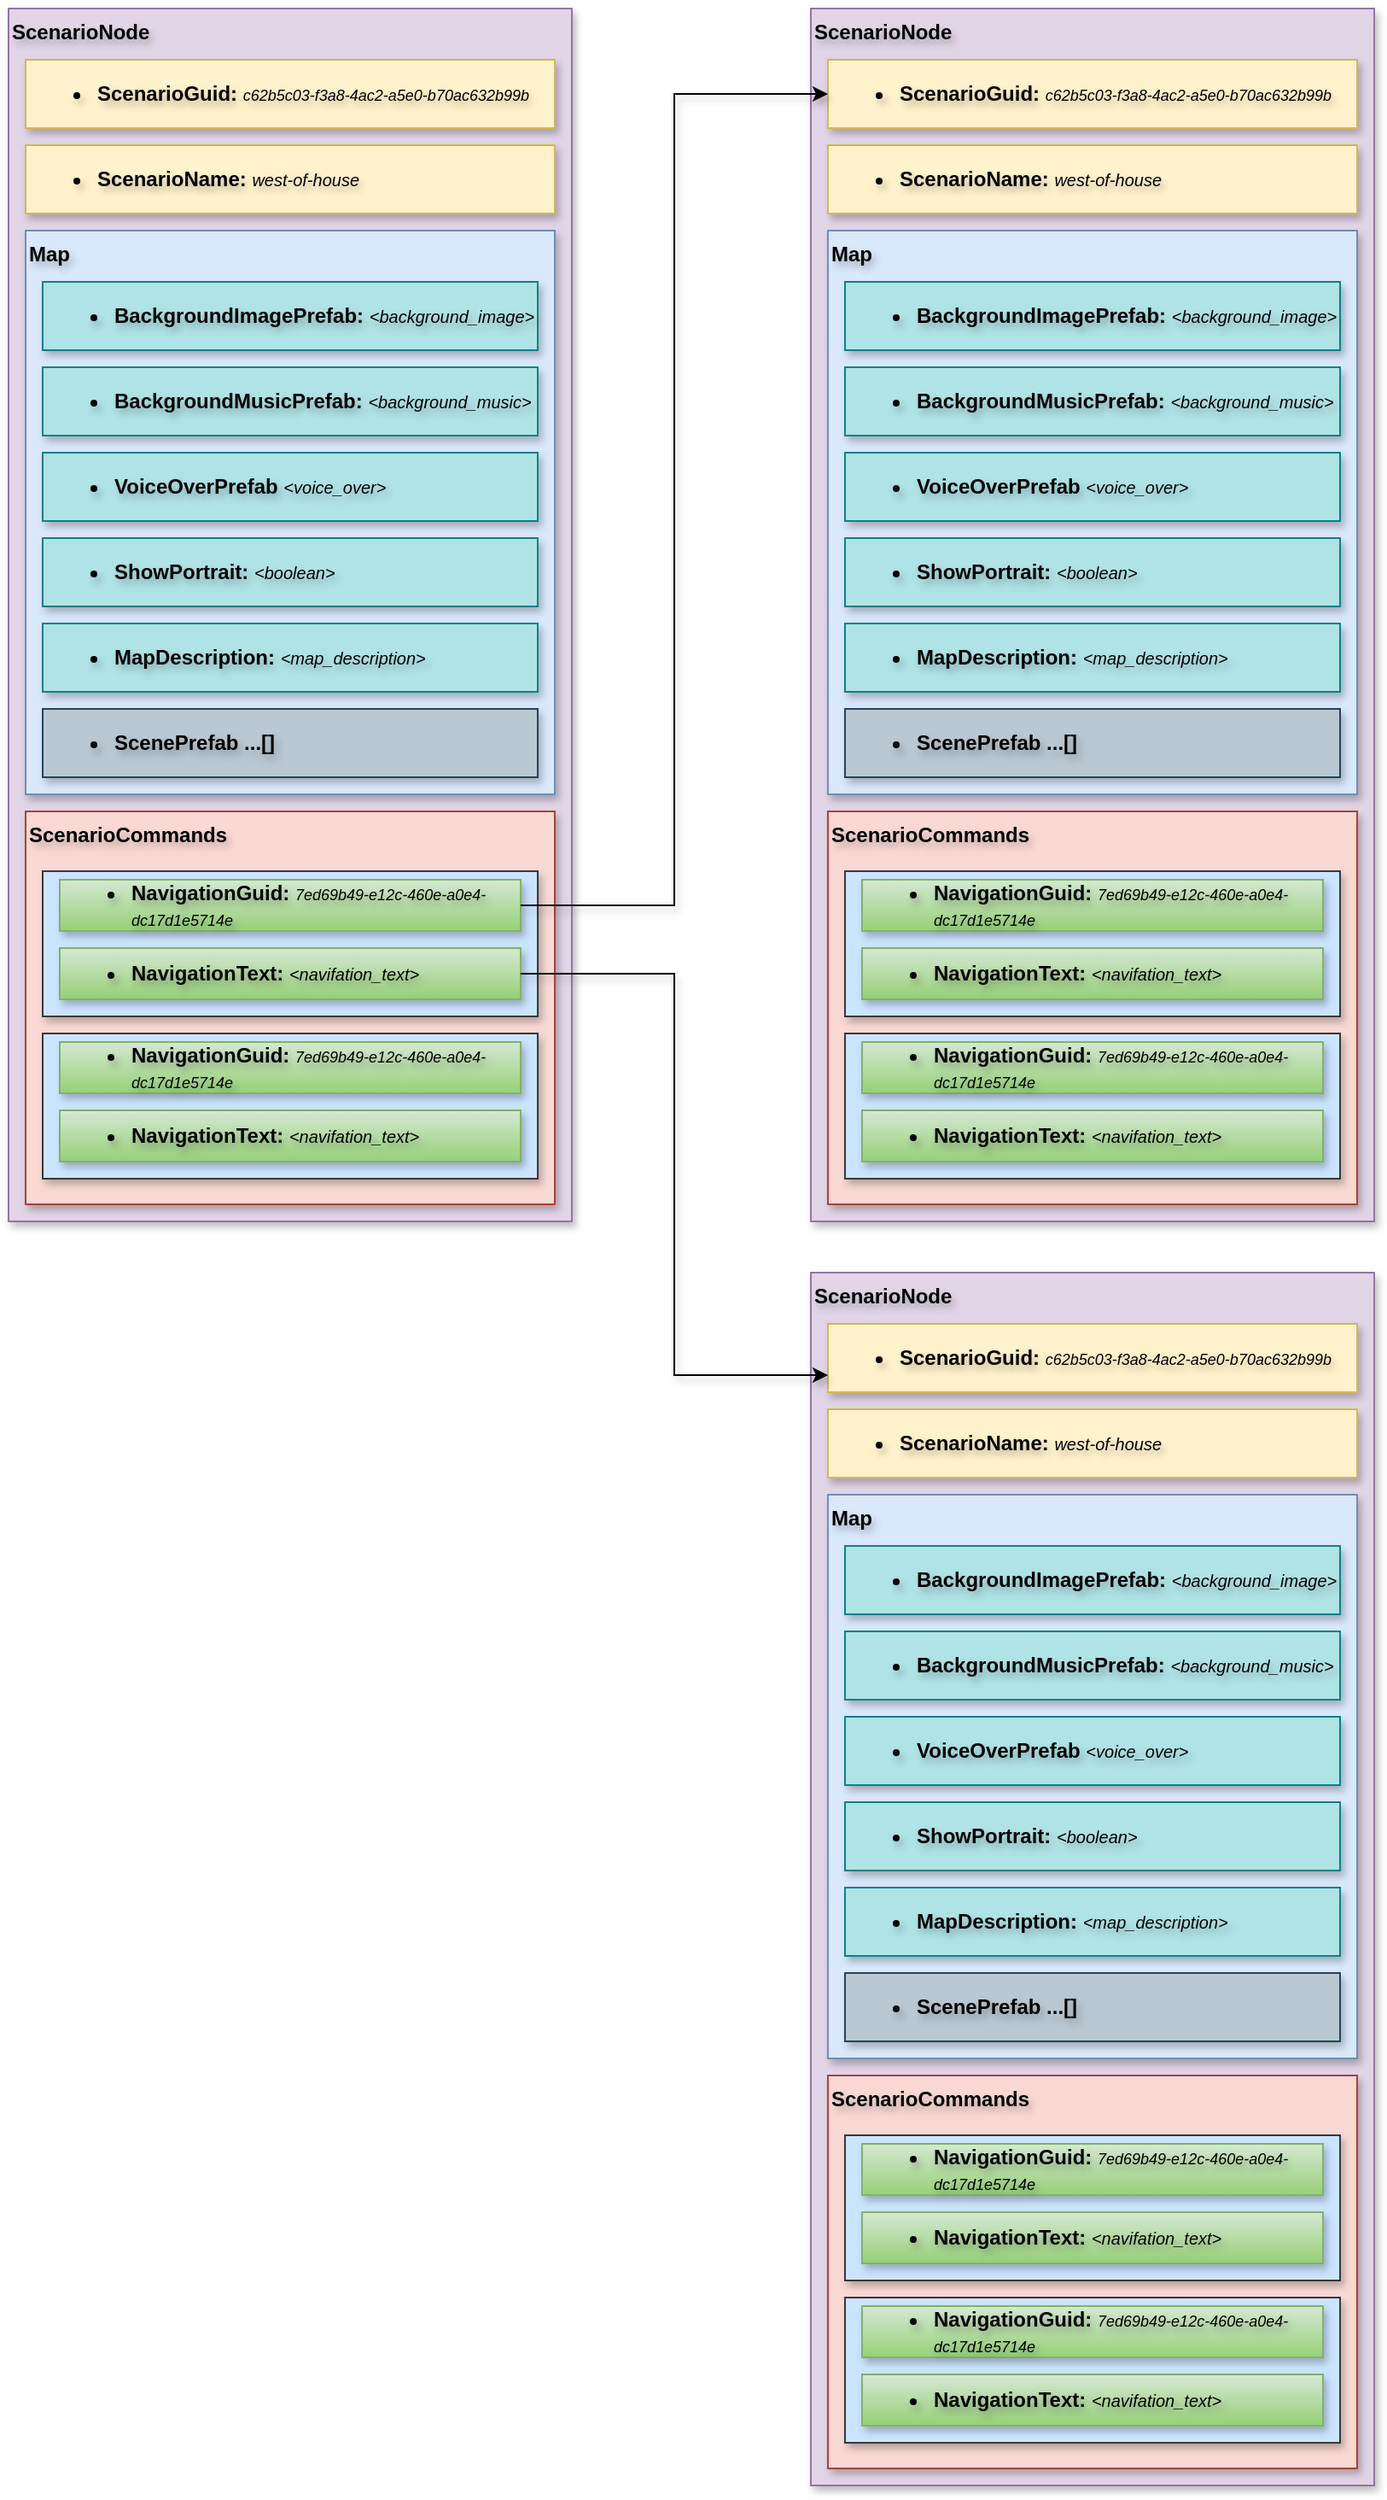 <mxfile version="26.1.1">
  <diagram id="C5RBs43oDa-KdzZeNtuy" name="Page-1">
    <mxGraphModel dx="1366" dy="982" grid="1" gridSize="10" guides="1" tooltips="1" connect="1" arrows="1" fold="1" page="1" pageScale="1" pageWidth="827" pageHeight="1169" math="0" shadow="0">
      <root>
        <mxCell id="WIyWlLk6GJQsqaUBKTNV-0" />
        <mxCell id="WIyWlLk6GJQsqaUBKTNV-1" parent="WIyWlLk6GJQsqaUBKTNV-0" />
        <mxCell id="0g_71RgqN2uWxOdEB8ib-0" value="ScenarioNode" style="rounded=0;whiteSpace=wrap;html=1;shadow=1;fillColor=#e1d5e7;strokeColor=#9673a6;verticalAlign=top;align=left;fontStyle=1;textShadow=1;" parent="WIyWlLk6GJQsqaUBKTNV-1" vertex="1">
          <mxGeometry x="40" y="80" width="330" height="710" as="geometry" />
        </mxCell>
        <mxCell id="0g_71RgqN2uWxOdEB8ib-8" value="&lt;ul&gt;&lt;li&gt;&lt;b&gt;ScenarioGuid:&amp;nbsp;&lt;/b&gt;&lt;i&gt;&lt;font style=&quot;font-size: 9px;&quot;&gt;c62b5c03-f3a8-4ac2-a5e0-b70ac632b99b&lt;/font&gt;&lt;/i&gt;&lt;/li&gt;&lt;/ul&gt;" style="rounded=0;whiteSpace=wrap;html=1;shadow=1;fillColor=#fff2cc;strokeColor=#d6b656;textShadow=1;align=left;" parent="WIyWlLk6GJQsqaUBKTNV-1" vertex="1">
          <mxGeometry x="50" y="110" width="310" height="40" as="geometry" />
        </mxCell>
        <mxCell id="0g_71RgqN2uWxOdEB8ib-10" value="&lt;ul&gt;&lt;li&gt;&lt;b&gt;ScenarioName: &lt;/b&gt;&lt;font style=&quot;&quot; size=&quot;1&quot;&gt;&lt;i style=&quot;&quot;&gt;west-of-house&lt;/i&gt;&lt;/font&gt;&lt;/li&gt;&lt;/ul&gt;" style="rounded=0;whiteSpace=wrap;html=1;shadow=1;fillColor=#fff2cc;strokeColor=#d6b656;textShadow=1;align=left;" parent="WIyWlLk6GJQsqaUBKTNV-1" vertex="1">
          <mxGeometry x="50" y="160" width="310" height="40" as="geometry" />
        </mxCell>
        <mxCell id="0g_71RgqN2uWxOdEB8ib-11" value="Map" style="rounded=0;whiteSpace=wrap;html=1;fontStyle=1;textShadow=1;verticalAlign=top;align=left;shadow=1;fillColor=#dae8fc;strokeColor=#6c8ebf;" parent="WIyWlLk6GJQsqaUBKTNV-1" vertex="1">
          <mxGeometry x="50" y="210" width="310" height="330" as="geometry" />
        </mxCell>
        <mxCell id="0g_71RgqN2uWxOdEB8ib-12" value="&lt;ul&gt;&lt;li&gt;BackgroundImagePrefab: &lt;span style=&quot;font-weight: normal;&quot;&gt;&lt;font style=&quot;font-size: 10px;&quot;&gt;&lt;i&gt;&amp;lt;background_image&amp;gt;&lt;/i&gt;&lt;/font&gt;&lt;/span&gt;&lt;/li&gt;&lt;/ul&gt;" style="rounded=0;whiteSpace=wrap;html=1;shadow=1;fillColor=#b0e3e6;strokeColor=#0e8088;fontStyle=1;textShadow=1;align=left;" parent="WIyWlLk6GJQsqaUBKTNV-1" vertex="1">
          <mxGeometry x="60" y="240" width="290" height="40" as="geometry" />
        </mxCell>
        <mxCell id="0g_71RgqN2uWxOdEB8ib-13" value="&lt;ul&gt;&lt;li&gt;BackgroundMusicPrefab: &lt;span style=&quot;font-weight: normal;&quot;&gt;&lt;font style=&quot;font-size: 10px;&quot;&gt;&lt;i&gt;&amp;lt;background_music&amp;gt;&lt;/i&gt;&lt;/font&gt;&lt;/span&gt;&lt;/li&gt;&lt;/ul&gt;" style="rounded=0;whiteSpace=wrap;html=1;shadow=1;fillColor=#b0e3e6;strokeColor=#0e8088;fontStyle=1;textShadow=1;align=left;" parent="WIyWlLk6GJQsqaUBKTNV-1" vertex="1">
          <mxGeometry x="60" y="290" width="290" height="40" as="geometry" />
        </mxCell>
        <mxCell id="0g_71RgqN2uWxOdEB8ib-14" value="&lt;ul&gt;&lt;li&gt;VoiceOverPrefab&amp;nbsp;&lt;span style=&quot;font-weight: normal;&quot;&gt;&lt;font style=&quot;font-size: 10px;&quot;&gt;&lt;i&gt;&amp;lt;voice_over&amp;gt;&lt;/i&gt;&lt;/font&gt;&lt;/span&gt;&lt;/li&gt;&lt;/ul&gt;" style="rounded=0;whiteSpace=wrap;html=1;shadow=1;fillColor=#b0e3e6;strokeColor=#0e8088;fontStyle=1;textShadow=1;align=left;" parent="WIyWlLk6GJQsqaUBKTNV-1" vertex="1">
          <mxGeometry x="60" y="340" width="290" height="40" as="geometry" />
        </mxCell>
        <mxCell id="0g_71RgqN2uWxOdEB8ib-15" value="&lt;ul&gt;&lt;li&gt;ShowPortrait: &lt;span style=&quot;font-weight: normal;&quot;&gt;&lt;font style=&quot;font-size: 10px;&quot;&gt;&lt;i&gt;&amp;lt;boolean&amp;gt;&lt;/i&gt;&lt;/font&gt;&lt;/span&gt;&lt;/li&gt;&lt;/ul&gt;" style="rounded=0;whiteSpace=wrap;html=1;shadow=1;fillColor=#b0e3e6;strokeColor=#0e8088;fontStyle=1;textShadow=1;align=left;" parent="WIyWlLk6GJQsqaUBKTNV-1" vertex="1">
          <mxGeometry x="60" y="390" width="290" height="40" as="geometry" />
        </mxCell>
        <mxCell id="0g_71RgqN2uWxOdEB8ib-16" value="&lt;ul&gt;&lt;li&gt;MapDescription: &lt;span style=&quot;font-weight: normal;&quot;&gt;&lt;font style=&quot;font-size: 10px;&quot;&gt;&lt;i&gt;&amp;lt;map_description&amp;gt;&lt;/i&gt;&lt;/font&gt;&lt;/span&gt;&lt;/li&gt;&lt;/ul&gt;" style="rounded=0;whiteSpace=wrap;html=1;shadow=1;fillColor=#b0e3e6;strokeColor=#0e8088;fontStyle=1;textShadow=1;align=left;" parent="WIyWlLk6GJQsqaUBKTNV-1" vertex="1">
          <mxGeometry x="60" y="440" width="290" height="40" as="geometry" />
        </mxCell>
        <mxCell id="0g_71RgqN2uWxOdEB8ib-17" value="&lt;ul&gt;&lt;li&gt;ScenePrefab ...[]&lt;/li&gt;&lt;/ul&gt;" style="rounded=0;whiteSpace=wrap;html=1;shadow=1;fillColor=#bac8d3;strokeColor=#23445d;fontStyle=1;textShadow=1;align=left;" parent="WIyWlLk6GJQsqaUBKTNV-1" vertex="1">
          <mxGeometry x="60" y="490" width="290" height="40" as="geometry" />
        </mxCell>
        <mxCell id="0g_71RgqN2uWxOdEB8ib-18" value="ScenarioCommands" style="rounded=0;whiteSpace=wrap;html=1;shadow=1;fillColor=#fad9d5;strokeColor=#ae4132;fontStyle=1;verticalAlign=top;textShadow=1;align=left;" parent="WIyWlLk6GJQsqaUBKTNV-1" vertex="1">
          <mxGeometry x="50" y="550" width="310" height="230" as="geometry" />
        </mxCell>
        <mxCell id="0g_71RgqN2uWxOdEB8ib-20" value="" style="rounded=0;whiteSpace=wrap;html=1;textShadow=1;fillColor=#cce5ff;strokeColor=#36393d;shadow=1;" parent="WIyWlLk6GJQsqaUBKTNV-1" vertex="1">
          <mxGeometry x="60" y="585" width="290" height="85" as="geometry" />
        </mxCell>
        <mxCell id="0g_71RgqN2uWxOdEB8ib-21" value="&lt;div style=&quot;&quot;&gt;&lt;ul&gt;&lt;li&gt;&lt;b style=&quot;background-color: transparent; color: light-dark(rgb(0, 0, 0), rgb(255, 255, 255));&quot;&gt;NavigationGuid:&lt;/b&gt;&lt;span style=&quot;background-color: transparent; color: light-dark(rgb(0, 0, 0), rgb(255, 255, 255));&quot;&gt;&amp;nbsp;&lt;/span&gt;&lt;i style=&quot;background-color: transparent; color: light-dark(rgb(0, 0, 0), rgb(255, 255, 255));&quot;&gt;&lt;font style=&quot;font-size: 9px;&quot;&gt;7ed69b49-e12c-460e-a0e4-dc17d1e5714e&lt;/font&gt;&lt;/i&gt;&lt;/li&gt;&lt;/ul&gt;&lt;/div&gt;" style="rounded=0;whiteSpace=wrap;html=1;shadow=1;fillColor=#d5e8d4;strokeColor=#82b366;gradientColor=#97d077;align=left;textShadow=1;" parent="WIyWlLk6GJQsqaUBKTNV-1" vertex="1">
          <mxGeometry x="70" y="590" width="270" height="30" as="geometry" />
        </mxCell>
        <mxCell id="0g_71RgqN2uWxOdEB8ib-22" value="&lt;div style=&quot;&quot;&gt;&lt;ul&gt;&lt;li style=&quot;&quot;&gt;&lt;b style=&quot;background-color: transparent; color: light-dark(rgb(0, 0, 0), rgb(255, 255, 255));&quot;&gt;NavigationText:&lt;/b&gt;&lt;span style=&quot;background-color: transparent; color: light-dark(rgb(0, 0, 0), rgb(255, 255, 255));&quot;&gt;&amp;nbsp;&lt;font size=&quot;1&quot;&gt;&lt;i&gt;&amp;lt;navifation_text&amp;gt;&lt;/i&gt;&lt;/font&gt;&lt;/span&gt;&lt;/li&gt;&lt;/ul&gt;&lt;/div&gt;" style="rounded=0;whiteSpace=wrap;html=1;shadow=1;fillColor=#d5e8d4;strokeColor=#82b366;gradientColor=#97d077;align=left;textShadow=1;" parent="WIyWlLk6GJQsqaUBKTNV-1" vertex="1">
          <mxGeometry x="70" y="630" width="270" height="30" as="geometry" />
        </mxCell>
        <mxCell id="0g_71RgqN2uWxOdEB8ib-23" value="" style="rounded=0;whiteSpace=wrap;html=1;textShadow=1;fillColor=#cce5ff;strokeColor=#36393d;shadow=1;" parent="WIyWlLk6GJQsqaUBKTNV-1" vertex="1">
          <mxGeometry x="60" y="680" width="290" height="85" as="geometry" />
        </mxCell>
        <mxCell id="0g_71RgqN2uWxOdEB8ib-24" value="&lt;div style=&quot;&quot;&gt;&lt;ul&gt;&lt;li&gt;&lt;b style=&quot;background-color: transparent; color: light-dark(rgb(0, 0, 0), rgb(255, 255, 255));&quot;&gt;NavigationGuid:&lt;/b&gt;&lt;span style=&quot;background-color: transparent; color: light-dark(rgb(0, 0, 0), rgb(255, 255, 255));&quot;&gt;&amp;nbsp;&lt;/span&gt;&lt;i style=&quot;background-color: transparent; color: light-dark(rgb(0, 0, 0), rgb(255, 255, 255));&quot;&gt;&lt;font style=&quot;font-size: 9px;&quot;&gt;7ed69b49-e12c-460e-a0e4-dc17d1e5714e&lt;/font&gt;&lt;/i&gt;&lt;/li&gt;&lt;/ul&gt;&lt;/div&gt;" style="rounded=0;whiteSpace=wrap;html=1;shadow=1;fillColor=#d5e8d4;strokeColor=#82b366;gradientColor=#97d077;align=left;textShadow=1;" parent="WIyWlLk6GJQsqaUBKTNV-1" vertex="1">
          <mxGeometry x="70" y="685" width="270" height="30" as="geometry" />
        </mxCell>
        <mxCell id="0g_71RgqN2uWxOdEB8ib-25" value="&lt;div style=&quot;&quot;&gt;&lt;ul&gt;&lt;li style=&quot;&quot;&gt;&lt;b style=&quot;background-color: transparent; color: light-dark(rgb(0, 0, 0), rgb(255, 255, 255));&quot;&gt;NavigationText:&lt;/b&gt;&lt;span style=&quot;background-color: transparent; color: light-dark(rgb(0, 0, 0), rgb(255, 255, 255));&quot;&gt;&amp;nbsp;&lt;font size=&quot;1&quot;&gt;&lt;i&gt;&amp;lt;navifation_text&amp;gt;&lt;/i&gt;&lt;/font&gt;&lt;/span&gt;&lt;/li&gt;&lt;/ul&gt;&lt;/div&gt;" style="rounded=0;whiteSpace=wrap;html=1;shadow=1;fillColor=#d5e8d4;strokeColor=#82b366;gradientColor=#97d077;align=left;textShadow=1;" parent="WIyWlLk6GJQsqaUBKTNV-1" vertex="1">
          <mxGeometry x="70" y="725" width="270" height="30" as="geometry" />
        </mxCell>
        <mxCell id="0g_71RgqN2uWxOdEB8ib-26" value="ScenarioNode" style="rounded=0;whiteSpace=wrap;html=1;shadow=1;fillColor=#e1d5e7;strokeColor=#9673a6;verticalAlign=top;align=left;fontStyle=1;textShadow=1;" parent="WIyWlLk6GJQsqaUBKTNV-1" vertex="1">
          <mxGeometry x="510" y="80" width="330" height="710" as="geometry" />
        </mxCell>
        <mxCell id="0g_71RgqN2uWxOdEB8ib-27" value="&lt;ul&gt;&lt;li&gt;&lt;b&gt;ScenarioGuid:&amp;nbsp;&lt;/b&gt;&lt;i&gt;&lt;font style=&quot;font-size: 9px;&quot;&gt;c62b5c03-f3a8-4ac2-a5e0-b70ac632b99b&lt;/font&gt;&lt;/i&gt;&lt;/li&gt;&lt;/ul&gt;" style="rounded=0;whiteSpace=wrap;html=1;shadow=1;fillColor=#fff2cc;strokeColor=#d6b656;textShadow=1;align=left;" parent="WIyWlLk6GJQsqaUBKTNV-1" vertex="1">
          <mxGeometry x="520" y="110" width="310" height="40" as="geometry" />
        </mxCell>
        <mxCell id="0g_71RgqN2uWxOdEB8ib-28" value="&lt;ul&gt;&lt;li&gt;&lt;b&gt;ScenarioName: &lt;/b&gt;&lt;font style=&quot;&quot; size=&quot;1&quot;&gt;&lt;i style=&quot;&quot;&gt;west-of-house&lt;/i&gt;&lt;/font&gt;&lt;/li&gt;&lt;/ul&gt;" style="rounded=0;whiteSpace=wrap;html=1;shadow=1;fillColor=#fff2cc;strokeColor=#d6b656;textShadow=1;align=left;" parent="WIyWlLk6GJQsqaUBKTNV-1" vertex="1">
          <mxGeometry x="520" y="160" width="310" height="40" as="geometry" />
        </mxCell>
        <mxCell id="0g_71RgqN2uWxOdEB8ib-29" value="Map" style="rounded=0;whiteSpace=wrap;html=1;fontStyle=1;textShadow=1;verticalAlign=top;align=left;shadow=1;fillColor=#dae8fc;strokeColor=#6c8ebf;" parent="WIyWlLk6GJQsqaUBKTNV-1" vertex="1">
          <mxGeometry x="520" y="210" width="310" height="330" as="geometry" />
        </mxCell>
        <mxCell id="0g_71RgqN2uWxOdEB8ib-30" value="&lt;ul&gt;&lt;li&gt;BackgroundImagePrefab: &lt;span style=&quot;font-weight: normal;&quot;&gt;&lt;font style=&quot;font-size: 10px;&quot;&gt;&lt;i&gt;&amp;lt;background_image&amp;gt;&lt;/i&gt;&lt;/font&gt;&lt;/span&gt;&lt;/li&gt;&lt;/ul&gt;" style="rounded=0;whiteSpace=wrap;html=1;shadow=1;fillColor=#b0e3e6;strokeColor=#0e8088;fontStyle=1;textShadow=1;align=left;" parent="WIyWlLk6GJQsqaUBKTNV-1" vertex="1">
          <mxGeometry x="530" y="240" width="290" height="40" as="geometry" />
        </mxCell>
        <mxCell id="0g_71RgqN2uWxOdEB8ib-31" value="&lt;ul&gt;&lt;li&gt;BackgroundMusicPrefab: &lt;span style=&quot;font-weight: normal;&quot;&gt;&lt;font style=&quot;font-size: 10px;&quot;&gt;&lt;i&gt;&amp;lt;background_music&amp;gt;&lt;/i&gt;&lt;/font&gt;&lt;/span&gt;&lt;/li&gt;&lt;/ul&gt;" style="rounded=0;whiteSpace=wrap;html=1;shadow=1;fillColor=#b0e3e6;strokeColor=#0e8088;fontStyle=1;textShadow=1;align=left;" parent="WIyWlLk6GJQsqaUBKTNV-1" vertex="1">
          <mxGeometry x="530" y="290" width="290" height="40" as="geometry" />
        </mxCell>
        <mxCell id="0g_71RgqN2uWxOdEB8ib-32" value="&lt;ul&gt;&lt;li&gt;VoiceOverPrefab&amp;nbsp;&lt;span style=&quot;font-weight: normal;&quot;&gt;&lt;font style=&quot;font-size: 10px;&quot;&gt;&lt;i&gt;&amp;lt;voice_over&amp;gt;&lt;/i&gt;&lt;/font&gt;&lt;/span&gt;&lt;/li&gt;&lt;/ul&gt;" style="rounded=0;whiteSpace=wrap;html=1;shadow=1;fillColor=#b0e3e6;strokeColor=#0e8088;fontStyle=1;textShadow=1;align=left;" parent="WIyWlLk6GJQsqaUBKTNV-1" vertex="1">
          <mxGeometry x="530" y="340" width="290" height="40" as="geometry" />
        </mxCell>
        <mxCell id="0g_71RgqN2uWxOdEB8ib-33" value="&lt;ul&gt;&lt;li&gt;ShowPortrait: &lt;span style=&quot;font-weight: normal;&quot;&gt;&lt;font style=&quot;font-size: 10px;&quot;&gt;&lt;i&gt;&amp;lt;boolean&amp;gt;&lt;/i&gt;&lt;/font&gt;&lt;/span&gt;&lt;/li&gt;&lt;/ul&gt;" style="rounded=0;whiteSpace=wrap;html=1;shadow=1;fillColor=#b0e3e6;strokeColor=#0e8088;fontStyle=1;textShadow=1;align=left;" parent="WIyWlLk6GJQsqaUBKTNV-1" vertex="1">
          <mxGeometry x="530" y="390" width="290" height="40" as="geometry" />
        </mxCell>
        <mxCell id="0g_71RgqN2uWxOdEB8ib-34" value="&lt;ul&gt;&lt;li&gt;MapDescription: &lt;span style=&quot;font-weight: normal;&quot;&gt;&lt;font style=&quot;font-size: 10px;&quot;&gt;&lt;i&gt;&amp;lt;map_description&amp;gt;&lt;/i&gt;&lt;/font&gt;&lt;/span&gt;&lt;/li&gt;&lt;/ul&gt;" style="rounded=0;whiteSpace=wrap;html=1;shadow=1;fillColor=#b0e3e6;strokeColor=#0e8088;fontStyle=1;textShadow=1;align=left;" parent="WIyWlLk6GJQsqaUBKTNV-1" vertex="1">
          <mxGeometry x="530" y="440" width="290" height="40" as="geometry" />
        </mxCell>
        <mxCell id="0g_71RgqN2uWxOdEB8ib-35" value="&lt;ul&gt;&lt;li&gt;ScenePrefab ...[]&lt;/li&gt;&lt;/ul&gt;" style="rounded=0;whiteSpace=wrap;html=1;shadow=1;fillColor=#bac8d3;strokeColor=#23445d;fontStyle=1;textShadow=1;align=left;" parent="WIyWlLk6GJQsqaUBKTNV-1" vertex="1">
          <mxGeometry x="530" y="490" width="290" height="40" as="geometry" />
        </mxCell>
        <mxCell id="0g_71RgqN2uWxOdEB8ib-36" value="ScenarioCommands" style="rounded=0;whiteSpace=wrap;html=1;shadow=1;fillColor=#fad9d5;strokeColor=#ae4132;fontStyle=1;verticalAlign=top;textShadow=1;align=left;" parent="WIyWlLk6GJQsqaUBKTNV-1" vertex="1">
          <mxGeometry x="520" y="550" width="310" height="230" as="geometry" />
        </mxCell>
        <mxCell id="0g_71RgqN2uWxOdEB8ib-37" value="" style="rounded=0;whiteSpace=wrap;html=1;textShadow=1;fillColor=#cce5ff;strokeColor=#36393d;shadow=1;" parent="WIyWlLk6GJQsqaUBKTNV-1" vertex="1">
          <mxGeometry x="530" y="585" width="290" height="85" as="geometry" />
        </mxCell>
        <mxCell id="0g_71RgqN2uWxOdEB8ib-38" value="&lt;div style=&quot;&quot;&gt;&lt;ul&gt;&lt;li&gt;&lt;b style=&quot;background-color: transparent; color: light-dark(rgb(0, 0, 0), rgb(255, 255, 255));&quot;&gt;NavigationGuid:&lt;/b&gt;&lt;span style=&quot;background-color: transparent; color: light-dark(rgb(0, 0, 0), rgb(255, 255, 255));&quot;&gt;&amp;nbsp;&lt;/span&gt;&lt;i style=&quot;background-color: transparent; color: light-dark(rgb(0, 0, 0), rgb(255, 255, 255));&quot;&gt;&lt;font style=&quot;font-size: 9px;&quot;&gt;7ed69b49-e12c-460e-a0e4-dc17d1e5714e&lt;/font&gt;&lt;/i&gt;&lt;/li&gt;&lt;/ul&gt;&lt;/div&gt;" style="rounded=0;whiteSpace=wrap;html=1;shadow=1;fillColor=#d5e8d4;strokeColor=#82b366;gradientColor=#97d077;align=left;textShadow=1;" parent="WIyWlLk6GJQsqaUBKTNV-1" vertex="1">
          <mxGeometry x="540" y="590" width="270" height="30" as="geometry" />
        </mxCell>
        <mxCell id="0g_71RgqN2uWxOdEB8ib-39" value="&lt;div style=&quot;&quot;&gt;&lt;ul&gt;&lt;li style=&quot;&quot;&gt;&lt;b style=&quot;background-color: transparent; color: light-dark(rgb(0, 0, 0), rgb(255, 255, 255));&quot;&gt;NavigationText:&lt;/b&gt;&lt;span style=&quot;background-color: transparent; color: light-dark(rgb(0, 0, 0), rgb(255, 255, 255));&quot;&gt;&amp;nbsp;&lt;font size=&quot;1&quot;&gt;&lt;i&gt;&amp;lt;navifation_text&amp;gt;&lt;/i&gt;&lt;/font&gt;&lt;/span&gt;&lt;/li&gt;&lt;/ul&gt;&lt;/div&gt;" style="rounded=0;whiteSpace=wrap;html=1;shadow=1;fillColor=#d5e8d4;strokeColor=#82b366;gradientColor=#97d077;align=left;textShadow=1;" parent="WIyWlLk6GJQsqaUBKTNV-1" vertex="1">
          <mxGeometry x="540" y="630" width="270" height="30" as="geometry" />
        </mxCell>
        <mxCell id="0g_71RgqN2uWxOdEB8ib-40" value="" style="rounded=0;whiteSpace=wrap;html=1;textShadow=1;fillColor=#cce5ff;strokeColor=#36393d;shadow=1;" parent="WIyWlLk6GJQsqaUBKTNV-1" vertex="1">
          <mxGeometry x="530" y="680" width="290" height="85" as="geometry" />
        </mxCell>
        <mxCell id="0g_71RgqN2uWxOdEB8ib-41" value="&lt;div style=&quot;&quot;&gt;&lt;ul&gt;&lt;li&gt;&lt;b style=&quot;background-color: transparent; color: light-dark(rgb(0, 0, 0), rgb(255, 255, 255));&quot;&gt;NavigationGuid:&lt;/b&gt;&lt;span style=&quot;background-color: transparent; color: light-dark(rgb(0, 0, 0), rgb(255, 255, 255));&quot;&gt;&amp;nbsp;&lt;/span&gt;&lt;i style=&quot;background-color: transparent; color: light-dark(rgb(0, 0, 0), rgb(255, 255, 255));&quot;&gt;&lt;font style=&quot;font-size: 9px;&quot;&gt;7ed69b49-e12c-460e-a0e4-dc17d1e5714e&lt;/font&gt;&lt;/i&gt;&lt;/li&gt;&lt;/ul&gt;&lt;/div&gt;" style="rounded=0;whiteSpace=wrap;html=1;shadow=1;fillColor=#d5e8d4;strokeColor=#82b366;gradientColor=#97d077;align=left;textShadow=1;" parent="WIyWlLk6GJQsqaUBKTNV-1" vertex="1">
          <mxGeometry x="540" y="685" width="270" height="30" as="geometry" />
        </mxCell>
        <mxCell id="0g_71RgqN2uWxOdEB8ib-42" value="&lt;div style=&quot;&quot;&gt;&lt;ul&gt;&lt;li style=&quot;&quot;&gt;&lt;b style=&quot;background-color: transparent; color: light-dark(rgb(0, 0, 0), rgb(255, 255, 255));&quot;&gt;NavigationText:&lt;/b&gt;&lt;span style=&quot;background-color: transparent; color: light-dark(rgb(0, 0, 0), rgb(255, 255, 255));&quot;&gt;&amp;nbsp;&lt;font size=&quot;1&quot;&gt;&lt;i&gt;&amp;lt;navifation_text&amp;gt;&lt;/i&gt;&lt;/font&gt;&lt;/span&gt;&lt;/li&gt;&lt;/ul&gt;&lt;/div&gt;" style="rounded=0;whiteSpace=wrap;html=1;shadow=1;fillColor=#d5e8d4;strokeColor=#82b366;gradientColor=#97d077;align=left;textShadow=1;" parent="WIyWlLk6GJQsqaUBKTNV-1" vertex="1">
          <mxGeometry x="540" y="725" width="270" height="30" as="geometry" />
        </mxCell>
        <mxCell id="0g_71RgqN2uWxOdEB8ib-43" style="edgeStyle=orthogonalEdgeStyle;rounded=0;orthogonalLoop=1;jettySize=auto;html=1;entryX=0;entryY=0.5;entryDx=0;entryDy=0;shadow=1;" parent="WIyWlLk6GJQsqaUBKTNV-1" source="0g_71RgqN2uWxOdEB8ib-21" target="0g_71RgqN2uWxOdEB8ib-27" edge="1">
          <mxGeometry relative="1" as="geometry" />
        </mxCell>
        <mxCell id="teTPtb7MXSoxvtRbdox9-0" value="ScenarioNode" style="rounded=0;whiteSpace=wrap;html=1;shadow=1;fillColor=#e1d5e7;strokeColor=#9673a6;verticalAlign=top;align=left;fontStyle=1;textShadow=1;" vertex="1" parent="WIyWlLk6GJQsqaUBKTNV-1">
          <mxGeometry x="510" y="820" width="330" height="710" as="geometry" />
        </mxCell>
        <mxCell id="teTPtb7MXSoxvtRbdox9-1" value="&lt;ul&gt;&lt;li&gt;&lt;b&gt;ScenarioGuid:&amp;nbsp;&lt;/b&gt;&lt;i&gt;&lt;font style=&quot;font-size: 9px;&quot;&gt;c62b5c03-f3a8-4ac2-a5e0-b70ac632b99b&lt;/font&gt;&lt;/i&gt;&lt;/li&gt;&lt;/ul&gt;" style="rounded=0;whiteSpace=wrap;html=1;shadow=1;fillColor=#fff2cc;strokeColor=#d6b656;textShadow=1;align=left;" vertex="1" parent="WIyWlLk6GJQsqaUBKTNV-1">
          <mxGeometry x="520" y="850" width="310" height="40" as="geometry" />
        </mxCell>
        <mxCell id="teTPtb7MXSoxvtRbdox9-2" value="&lt;ul&gt;&lt;li&gt;&lt;b&gt;ScenarioName: &lt;/b&gt;&lt;font style=&quot;&quot; size=&quot;1&quot;&gt;&lt;i style=&quot;&quot;&gt;west-of-house&lt;/i&gt;&lt;/font&gt;&lt;/li&gt;&lt;/ul&gt;" style="rounded=0;whiteSpace=wrap;html=1;shadow=1;fillColor=#fff2cc;strokeColor=#d6b656;textShadow=1;align=left;" vertex="1" parent="WIyWlLk6GJQsqaUBKTNV-1">
          <mxGeometry x="520" y="900" width="310" height="40" as="geometry" />
        </mxCell>
        <mxCell id="teTPtb7MXSoxvtRbdox9-3" value="Map" style="rounded=0;whiteSpace=wrap;html=1;fontStyle=1;textShadow=1;verticalAlign=top;align=left;shadow=1;fillColor=#dae8fc;strokeColor=#6c8ebf;" vertex="1" parent="WIyWlLk6GJQsqaUBKTNV-1">
          <mxGeometry x="520" y="950" width="310" height="330" as="geometry" />
        </mxCell>
        <mxCell id="teTPtb7MXSoxvtRbdox9-4" value="&lt;ul&gt;&lt;li&gt;BackgroundImagePrefab: &lt;span style=&quot;font-weight: normal;&quot;&gt;&lt;font style=&quot;font-size: 10px;&quot;&gt;&lt;i&gt;&amp;lt;background_image&amp;gt;&lt;/i&gt;&lt;/font&gt;&lt;/span&gt;&lt;/li&gt;&lt;/ul&gt;" style="rounded=0;whiteSpace=wrap;html=1;shadow=1;fillColor=#b0e3e6;strokeColor=#0e8088;fontStyle=1;textShadow=1;align=left;" vertex="1" parent="WIyWlLk6GJQsqaUBKTNV-1">
          <mxGeometry x="530" y="980" width="290" height="40" as="geometry" />
        </mxCell>
        <mxCell id="teTPtb7MXSoxvtRbdox9-5" value="&lt;ul&gt;&lt;li&gt;BackgroundMusicPrefab: &lt;span style=&quot;font-weight: normal;&quot;&gt;&lt;font style=&quot;font-size: 10px;&quot;&gt;&lt;i&gt;&amp;lt;background_music&amp;gt;&lt;/i&gt;&lt;/font&gt;&lt;/span&gt;&lt;/li&gt;&lt;/ul&gt;" style="rounded=0;whiteSpace=wrap;html=1;shadow=1;fillColor=#b0e3e6;strokeColor=#0e8088;fontStyle=1;textShadow=1;align=left;" vertex="1" parent="WIyWlLk6GJQsqaUBKTNV-1">
          <mxGeometry x="530" y="1030" width="290" height="40" as="geometry" />
        </mxCell>
        <mxCell id="teTPtb7MXSoxvtRbdox9-6" value="&lt;ul&gt;&lt;li&gt;VoiceOverPrefab&amp;nbsp;&lt;span style=&quot;font-weight: normal;&quot;&gt;&lt;font style=&quot;font-size: 10px;&quot;&gt;&lt;i&gt;&amp;lt;voice_over&amp;gt;&lt;/i&gt;&lt;/font&gt;&lt;/span&gt;&lt;/li&gt;&lt;/ul&gt;" style="rounded=0;whiteSpace=wrap;html=1;shadow=1;fillColor=#b0e3e6;strokeColor=#0e8088;fontStyle=1;textShadow=1;align=left;" vertex="1" parent="WIyWlLk6GJQsqaUBKTNV-1">
          <mxGeometry x="530" y="1080" width="290" height="40" as="geometry" />
        </mxCell>
        <mxCell id="teTPtb7MXSoxvtRbdox9-7" value="&lt;ul&gt;&lt;li&gt;ShowPortrait: &lt;span style=&quot;font-weight: normal;&quot;&gt;&lt;font style=&quot;font-size: 10px;&quot;&gt;&lt;i&gt;&amp;lt;boolean&amp;gt;&lt;/i&gt;&lt;/font&gt;&lt;/span&gt;&lt;/li&gt;&lt;/ul&gt;" style="rounded=0;whiteSpace=wrap;html=1;shadow=1;fillColor=#b0e3e6;strokeColor=#0e8088;fontStyle=1;textShadow=1;align=left;" vertex="1" parent="WIyWlLk6GJQsqaUBKTNV-1">
          <mxGeometry x="530" y="1130" width="290" height="40" as="geometry" />
        </mxCell>
        <mxCell id="teTPtb7MXSoxvtRbdox9-8" value="&lt;ul&gt;&lt;li&gt;MapDescription: &lt;span style=&quot;font-weight: normal;&quot;&gt;&lt;font style=&quot;font-size: 10px;&quot;&gt;&lt;i&gt;&amp;lt;map_description&amp;gt;&lt;/i&gt;&lt;/font&gt;&lt;/span&gt;&lt;/li&gt;&lt;/ul&gt;" style="rounded=0;whiteSpace=wrap;html=1;shadow=1;fillColor=#b0e3e6;strokeColor=#0e8088;fontStyle=1;textShadow=1;align=left;" vertex="1" parent="WIyWlLk6GJQsqaUBKTNV-1">
          <mxGeometry x="530" y="1180" width="290" height="40" as="geometry" />
        </mxCell>
        <mxCell id="teTPtb7MXSoxvtRbdox9-9" value="&lt;ul&gt;&lt;li&gt;ScenePrefab ...[]&lt;/li&gt;&lt;/ul&gt;" style="rounded=0;whiteSpace=wrap;html=1;shadow=1;fillColor=#bac8d3;strokeColor=#23445d;fontStyle=1;textShadow=1;align=left;" vertex="1" parent="WIyWlLk6GJQsqaUBKTNV-1">
          <mxGeometry x="530" y="1230" width="290" height="40" as="geometry" />
        </mxCell>
        <mxCell id="teTPtb7MXSoxvtRbdox9-10" value="ScenarioCommands" style="rounded=0;whiteSpace=wrap;html=1;shadow=1;fillColor=#fad9d5;strokeColor=#ae4132;fontStyle=1;verticalAlign=top;textShadow=1;align=left;" vertex="1" parent="WIyWlLk6GJQsqaUBKTNV-1">
          <mxGeometry x="520" y="1290" width="310" height="230" as="geometry" />
        </mxCell>
        <mxCell id="teTPtb7MXSoxvtRbdox9-11" value="" style="rounded=0;whiteSpace=wrap;html=1;textShadow=1;fillColor=#cce5ff;strokeColor=#36393d;shadow=1;" vertex="1" parent="WIyWlLk6GJQsqaUBKTNV-1">
          <mxGeometry x="530" y="1325" width="290" height="85" as="geometry" />
        </mxCell>
        <mxCell id="teTPtb7MXSoxvtRbdox9-12" value="&lt;div style=&quot;&quot;&gt;&lt;ul&gt;&lt;li&gt;&lt;b style=&quot;background-color: transparent; color: light-dark(rgb(0, 0, 0), rgb(255, 255, 255));&quot;&gt;NavigationGuid:&lt;/b&gt;&lt;span style=&quot;background-color: transparent; color: light-dark(rgb(0, 0, 0), rgb(255, 255, 255));&quot;&gt;&amp;nbsp;&lt;/span&gt;&lt;i style=&quot;background-color: transparent; color: light-dark(rgb(0, 0, 0), rgb(255, 255, 255));&quot;&gt;&lt;font style=&quot;font-size: 9px;&quot;&gt;7ed69b49-e12c-460e-a0e4-dc17d1e5714e&lt;/font&gt;&lt;/i&gt;&lt;/li&gt;&lt;/ul&gt;&lt;/div&gt;" style="rounded=0;whiteSpace=wrap;html=1;shadow=1;fillColor=#d5e8d4;strokeColor=#82b366;gradientColor=#97d077;align=left;textShadow=1;" vertex="1" parent="WIyWlLk6GJQsqaUBKTNV-1">
          <mxGeometry x="540" y="1330" width="270" height="30" as="geometry" />
        </mxCell>
        <mxCell id="teTPtb7MXSoxvtRbdox9-13" value="&lt;div style=&quot;&quot;&gt;&lt;ul&gt;&lt;li style=&quot;&quot;&gt;&lt;b style=&quot;background-color: transparent; color: light-dark(rgb(0, 0, 0), rgb(255, 255, 255));&quot;&gt;NavigationText:&lt;/b&gt;&lt;span style=&quot;background-color: transparent; color: light-dark(rgb(0, 0, 0), rgb(255, 255, 255));&quot;&gt;&amp;nbsp;&lt;font size=&quot;1&quot;&gt;&lt;i&gt;&amp;lt;navifation_text&amp;gt;&lt;/i&gt;&lt;/font&gt;&lt;/span&gt;&lt;/li&gt;&lt;/ul&gt;&lt;/div&gt;" style="rounded=0;whiteSpace=wrap;html=1;shadow=1;fillColor=#d5e8d4;strokeColor=#82b366;gradientColor=#97d077;align=left;textShadow=1;" vertex="1" parent="WIyWlLk6GJQsqaUBKTNV-1">
          <mxGeometry x="540" y="1370" width="270" height="30" as="geometry" />
        </mxCell>
        <mxCell id="teTPtb7MXSoxvtRbdox9-14" value="" style="rounded=0;whiteSpace=wrap;html=1;textShadow=1;fillColor=#cce5ff;strokeColor=#36393d;shadow=1;" vertex="1" parent="WIyWlLk6GJQsqaUBKTNV-1">
          <mxGeometry x="530" y="1420" width="290" height="85" as="geometry" />
        </mxCell>
        <mxCell id="teTPtb7MXSoxvtRbdox9-15" value="&lt;div style=&quot;&quot;&gt;&lt;ul&gt;&lt;li&gt;&lt;b style=&quot;background-color: transparent; color: light-dark(rgb(0, 0, 0), rgb(255, 255, 255));&quot;&gt;NavigationGuid:&lt;/b&gt;&lt;span style=&quot;background-color: transparent; color: light-dark(rgb(0, 0, 0), rgb(255, 255, 255));&quot;&gt;&amp;nbsp;&lt;/span&gt;&lt;i style=&quot;background-color: transparent; color: light-dark(rgb(0, 0, 0), rgb(255, 255, 255));&quot;&gt;&lt;font style=&quot;font-size: 9px;&quot;&gt;7ed69b49-e12c-460e-a0e4-dc17d1e5714e&lt;/font&gt;&lt;/i&gt;&lt;/li&gt;&lt;/ul&gt;&lt;/div&gt;" style="rounded=0;whiteSpace=wrap;html=1;shadow=1;fillColor=#d5e8d4;strokeColor=#82b366;gradientColor=#97d077;align=left;textShadow=1;" vertex="1" parent="WIyWlLk6GJQsqaUBKTNV-1">
          <mxGeometry x="540" y="1425" width="270" height="30" as="geometry" />
        </mxCell>
        <mxCell id="teTPtb7MXSoxvtRbdox9-16" value="&lt;div style=&quot;&quot;&gt;&lt;ul&gt;&lt;li style=&quot;&quot;&gt;&lt;b style=&quot;background-color: transparent; color: light-dark(rgb(0, 0, 0), rgb(255, 255, 255));&quot;&gt;NavigationText:&lt;/b&gt;&lt;span style=&quot;background-color: transparent; color: light-dark(rgb(0, 0, 0), rgb(255, 255, 255));&quot;&gt;&amp;nbsp;&lt;font size=&quot;1&quot;&gt;&lt;i&gt;&amp;lt;navifation_text&amp;gt;&lt;/i&gt;&lt;/font&gt;&lt;/span&gt;&lt;/li&gt;&lt;/ul&gt;&lt;/div&gt;" style="rounded=0;whiteSpace=wrap;html=1;shadow=1;fillColor=#d5e8d4;strokeColor=#82b366;gradientColor=#97d077;align=left;textShadow=1;" vertex="1" parent="WIyWlLk6GJQsqaUBKTNV-1">
          <mxGeometry x="540" y="1465" width="270" height="30" as="geometry" />
        </mxCell>
        <mxCell id="teTPtb7MXSoxvtRbdox9-17" style="edgeStyle=orthogonalEdgeStyle;rounded=0;orthogonalLoop=1;jettySize=auto;html=1;entryX=0;entryY=0.75;entryDx=0;entryDy=0;shadow=1;textShadow=1;" edge="1" parent="WIyWlLk6GJQsqaUBKTNV-1" source="0g_71RgqN2uWxOdEB8ib-22" target="teTPtb7MXSoxvtRbdox9-1">
          <mxGeometry relative="1" as="geometry" />
        </mxCell>
      </root>
    </mxGraphModel>
  </diagram>
</mxfile>
